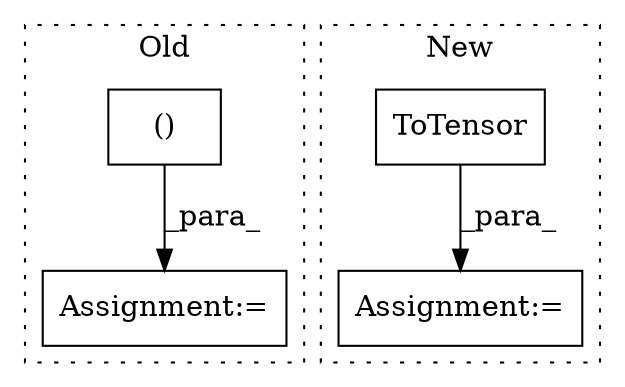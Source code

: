 digraph G {
subgraph cluster0 {
1 [label="()" a="106" s="2025" l="29" shape="box"];
4 [label="Assignment:=" a="7" s="1999" l="1" shape="box"];
label = "Old";
style="dotted";
}
subgraph cluster1 {
2 [label="ToTensor" a="32" s="1762,1791" l="9,1" shape="box"];
3 [label="Assignment:=" a="7" s="1738" l="1" shape="box"];
label = "New";
style="dotted";
}
1 -> 4 [label="_para_"];
2 -> 3 [label="_para_"];
}